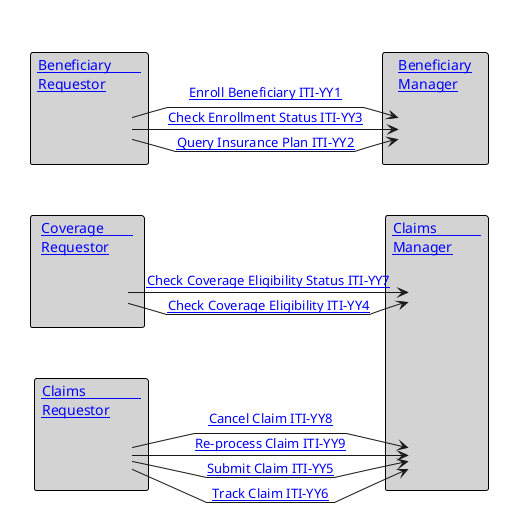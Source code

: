 @startuml
skinparam package {
  BorderColor transparent
  BackgroundColor transparent
  Shadowing false
}
skinparam rectangle {
  BorderColor black
  BackgroundColor lightgrey
  Shadowing false
  FontStyle normal
}
skinparam agent {
  BorderColor lightgrey
  BackgroundColor lightgrey
  FontColor lightgrey
  Shadowing false
}

hide footbox
'skinparam svgDimensionStyle false
skinparam linetype polyline
package "  "  {
  rectangle "[[#beneficiary-requestor Beneficiary        \nRequestor]]" as br {
    agent "Benefits" as BenReq
  }
  rectangle "[[#coverage-requestor Coverage        \nRequestor]]" as cr {
    agent "Coverage" as CovReq
  }
  rectangle "[[#claims-requestor Claims               \nRequestor]]" as cl {
    agent "Claims" as ClaimReq
  }
}

package " "  {
  rectangle "[[#beneficiary-manager Beneficiary\nManager]]" as Ben {
    agent "Benefits" as BenMan
  }
  rectangle "[[#claims-manager Claims            \nManager]]" as ClaimMan {
    agent "Claims" as ClaimMan1
    agent "Claims" as ClaimMan2
  }
}
BenReq -> BenMan : "[[ITI-YY2.html Query Insurance Plan ITI-YY2]]"
BenReq -> BenMan : "[[ITI-YY1.html Enroll Beneficiary ITI-YY1]]"
BenReq -> BenMan : "[[ITI-YY3.html Check Enrollment Status ITI-YY3]]"
BenReq -[hidden]-> CovReq: ""
CovReq -[hidden]-> ClaimReq: ""
BenMan -[hidden]-> ClaimMan1: ""
ClaimMan1 -[hidden]-> ClaimMan2: ""
CovReq -> ClaimMan1 : "[[ITI-YY4.html Check Coverage Eligibility ITI-YY4]]"
CovReq -> ClaimMan1 : "[[ITI-YY7.html Check Coverage Eligibility Status ITI-YY7]]"
ClaimReq -> ClaimMan2 : "[[ITI-YY5.html Submit Claim ITI-YY5]]"
ClaimReq -> ClaimMan2 : "[[ITI-YY8.html Cancel Claim ITI-YY8]]"
ClaimReq -> ClaimMan2 : "[[ITI-YY9.html Re-process Claim ITI-YY9]]"
ClaimReq -> ClaimMan2 : "[[ITI-YY6.html Track Claim ITI-YY6]]"


@endum

